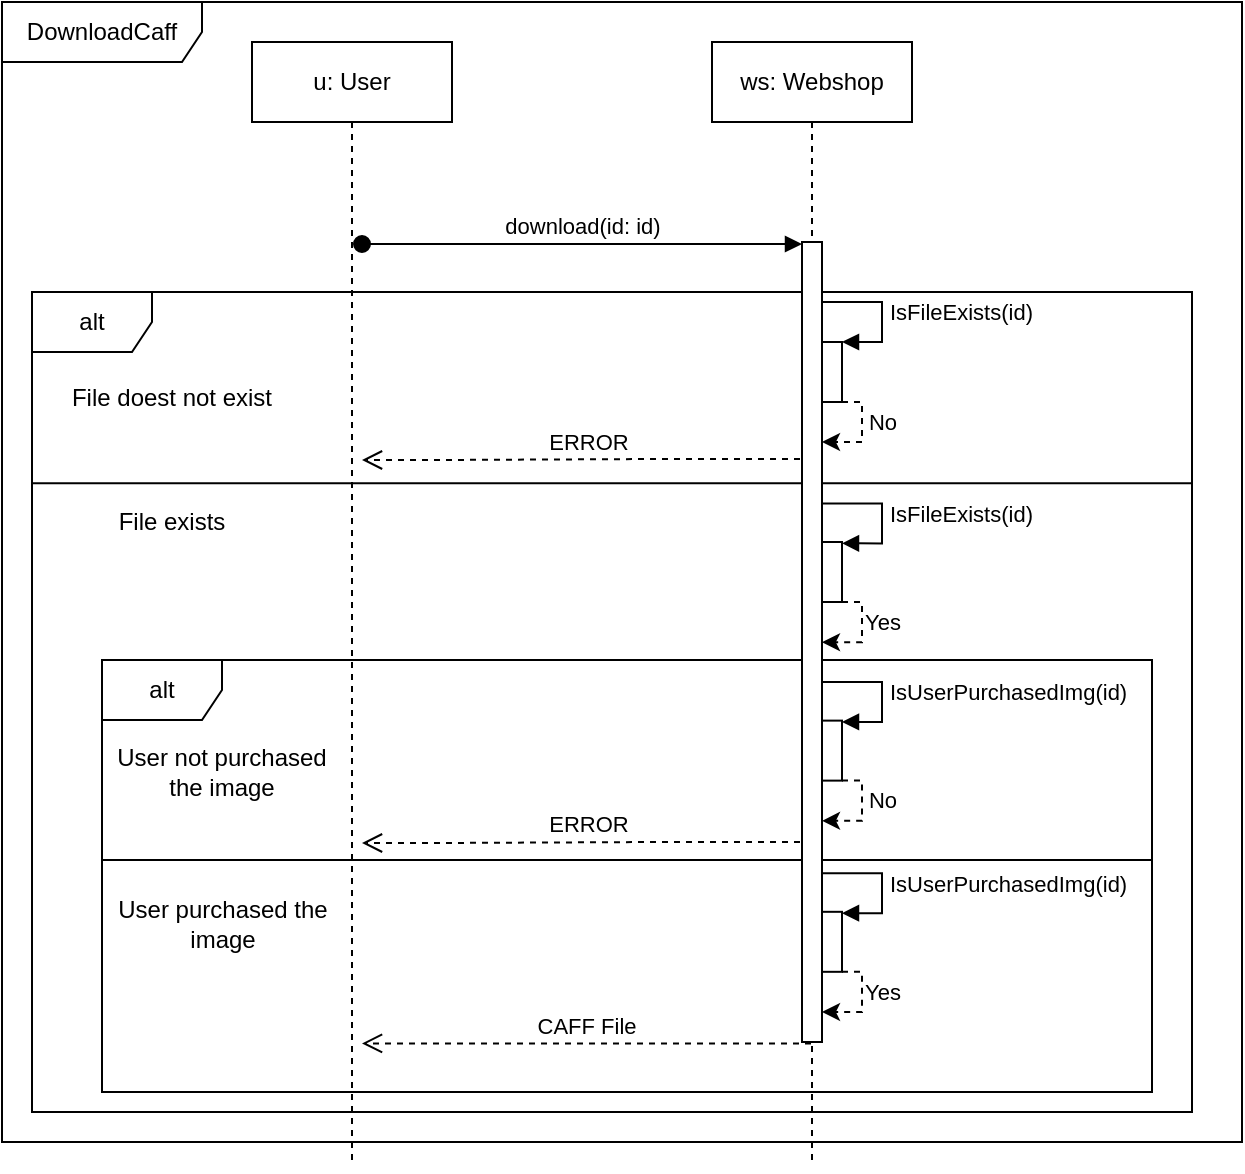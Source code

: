 <mxfile version="13.8.0" type="device"><diagram id="ljVmF7EtKu2NVygBFISB" name="Page-1"><mxGraphModel dx="2062" dy="1161" grid="1" gridSize="10" guides="1" tooltips="1" connect="1" arrows="1" fold="1" page="1" pageScale="1" pageWidth="2339" pageHeight="3300" math="0" shadow="0"><root><mxCell id="0"/><mxCell id="1" parent="0"/><mxCell id="yt7Saew8KF61svwIF1-1-3" value="DownloadCaff" style="shape=umlFrame;whiteSpace=wrap;html=1;width=100;height=30;" parent="1" vertex="1"><mxGeometry x="440" y="250" width="620" height="570" as="geometry"/></mxCell><mxCell id="yt7Saew8KF61svwIF1-1-9" value="" style="group" parent="1" vertex="1" connectable="0"><mxGeometry x="455" y="395" width="580" height="440" as="geometry"/></mxCell><mxCell id="yt7Saew8KF61svwIF1-1-7" value="alt" style="shape=umlFrame;whiteSpace=wrap;html=1;" parent="yt7Saew8KF61svwIF1-1-9" vertex="1"><mxGeometry width="580" height="410" as="geometry"/></mxCell><mxCell id="iF1KDzczuJCO7ZG1189S-2" value="alt" style="shape=umlFrame;whiteSpace=wrap;html=1;" parent="yt7Saew8KF61svwIF1-1-9" vertex="1"><mxGeometry x="35" y="184" width="525" height="216" as="geometry"/></mxCell><mxCell id="yt7Saew8KF61svwIF1-1-8" value="" style="line;strokeWidth=1;fillColor=none;align=left;verticalAlign=middle;spacingTop=-1;spacingLeft=3;spacingRight=3;rotatable=0;labelPosition=right;points=[];portConstraint=eastwest;" parent="yt7Saew8KF61svwIF1-1-9" vertex="1"><mxGeometry y="89" width="580" height="13.2" as="geometry"/></mxCell><mxCell id="yt7Saew8KF61svwIF1-1-12" value="ERROR" style="html=1;verticalAlign=bottom;endArrow=open;dashed=1;endSize=8;" parent="yt7Saew8KF61svwIF1-1-9" edge="1"><mxGeometry relative="1" as="geometry"><mxPoint x="390" y="83.5" as="sourcePoint"/><mxPoint x="165" y="84" as="targetPoint"/><Array as="points"><mxPoint x="310" y="83.5"/><mxPoint x="205" y="84"/></Array></mxGeometry></mxCell><mxCell id="yt7Saew8KF61svwIF1-1-15" value="&lt;div&gt;File doest not exist&lt;/div&gt;" style="text;html=1;strokeColor=none;fillColor=none;align=center;verticalAlign=middle;whiteSpace=wrap;rounded=0;" parent="yt7Saew8KF61svwIF1-1-9" vertex="1"><mxGeometry y="36" width="140" height="33" as="geometry"/></mxCell><mxCell id="yt7Saew8KF61svwIF1-1-16" value="File exists" style="text;html=1;strokeColor=none;fillColor=none;align=center;verticalAlign=middle;whiteSpace=wrap;rounded=0;" parent="yt7Saew8KF61svwIF1-1-9" vertex="1"><mxGeometry y="98.2" width="140" height="33" as="geometry"/></mxCell><mxCell id="iF1KDzczuJCO7ZG1189S-5" value="" style="line;strokeWidth=1;fillColor=none;align=left;verticalAlign=middle;spacingTop=-1;spacingLeft=3;spacingRight=3;rotatable=0;labelPosition=right;points=[];portConstraint=eastwest;" parent="yt7Saew8KF61svwIF1-1-9" vertex="1"><mxGeometry x="35" y="277.4" width="525" height="13.2" as="geometry"/></mxCell><mxCell id="iF1KDzczuJCO7ZG1189S-6" value="" style="html=1;points=[];perimeter=orthogonalPerimeter;" parent="yt7Saew8KF61svwIF1-1-9" vertex="1"><mxGeometry x="395" y="125" width="10" height="30" as="geometry"/></mxCell><mxCell id="iF1KDzczuJCO7ZG1189S-7" value="IsFileExists(id)" style="edgeStyle=orthogonalEdgeStyle;html=1;align=left;spacingLeft=2;endArrow=block;rounded=0;entryX=1;entryY=0;" parent="yt7Saew8KF61svwIF1-1-9" edge="1"><mxGeometry relative="1" as="geometry"><mxPoint x="395" y="105.689" as="sourcePoint"/><Array as="points"><mxPoint x="425" y="105.66"/><mxPoint x="425" y="125.66"/></Array><mxPoint x="405" y="125.66" as="targetPoint"/></mxGeometry></mxCell><mxCell id="iF1KDzczuJCO7ZG1189S-8" value="User not purchased the image" style="text;html=1;strokeColor=none;fillColor=none;align=center;verticalAlign=middle;whiteSpace=wrap;rounded=0;" parent="yt7Saew8KF61svwIF1-1-9" vertex="1"><mxGeometry x="40" y="219.4" width="110" height="40.6" as="geometry"/></mxCell><mxCell id="iF1KDzczuJCO7ZG1189S-9" value="User purchased the image" style="text;html=1;strokeColor=none;fillColor=none;align=center;verticalAlign=middle;whiteSpace=wrap;rounded=0;" parent="yt7Saew8KF61svwIF1-1-9" vertex="1"><mxGeometry x="41" y="301" width="109" height="30" as="geometry"/></mxCell><mxCell id="iF1KDzczuJCO7ZG1189S-10" value="CAFF File" style="html=1;verticalAlign=bottom;endArrow=open;dashed=1;endSize=8;" parent="yt7Saew8KF61svwIF1-1-9" edge="1"><mxGeometry relative="1" as="geometry"><mxPoint x="389.5" y="375.71" as="sourcePoint"/><mxPoint x="165" y="375.71" as="targetPoint"/><Array as="points"><mxPoint x="280" y="375.71"/></Array></mxGeometry></mxCell><mxCell id="iF1KDzczuJCO7ZG1189S-17" value="" style="endArrow=classic;html=1;entryX=1;entryY=0.278;entryDx=0;entryDy=0;entryPerimeter=0;edgeStyle=elbowEdgeStyle;rounded=0;dashed=1;" parent="yt7Saew8KF61svwIF1-1-9" edge="1"><mxGeometry width="50" height="50" relative="1" as="geometry"><mxPoint x="405" y="155" as="sourcePoint"/><mxPoint x="395" y="175.08" as="targetPoint"/><Array as="points"><mxPoint x="415" y="155"/><mxPoint x="425" y="165"/></Array></mxGeometry></mxCell><mxCell id="iF1KDzczuJCO7ZG1189S-18" value="Yes" style="edgeLabel;html=1;align=center;verticalAlign=middle;resizable=0;points=[];" parent="iF1KDzczuJCO7ZG1189S-17" vertex="1" connectable="0"><mxGeometry x="-0.601" y="-4" relative="1" as="geometry"><mxPoint x="14" y="9.71" as="offset"/></mxGeometry></mxCell><mxCell id="iF1KDzczuJCO7ZG1189S-20" value="" style="html=1;points=[];perimeter=orthogonalPerimeter;" parent="yt7Saew8KF61svwIF1-1-9" vertex="1"><mxGeometry x="395" y="214.31" width="10" height="30" as="geometry"/></mxCell><mxCell id="iF1KDzczuJCO7ZG1189S-21" value="&lt;div&gt;IsUserPurchasedImg(id)&lt;/div&gt;" style="edgeStyle=orthogonalEdgeStyle;html=1;align=left;spacingLeft=2;endArrow=block;rounded=0;entryX=1;entryY=0;" parent="yt7Saew8KF61svwIF1-1-9" edge="1"><mxGeometry relative="1" as="geometry"><mxPoint x="395" y="194.999" as="sourcePoint"/><Array as="points"><mxPoint x="425" y="194.97"/><mxPoint x="425" y="214.97"/></Array><mxPoint x="405" y="214.97" as="targetPoint"/></mxGeometry></mxCell><mxCell id="iF1KDzczuJCO7ZG1189S-22" value="" style="endArrow=classic;html=1;entryX=1;entryY=0.278;entryDx=0;entryDy=0;entryPerimeter=0;edgeStyle=elbowEdgeStyle;rounded=0;dashed=1;" parent="yt7Saew8KF61svwIF1-1-9" edge="1"><mxGeometry width="50" height="50" relative="1" as="geometry"><mxPoint x="405" y="244.31" as="sourcePoint"/><mxPoint x="395" y="264.39" as="targetPoint"/><Array as="points"><mxPoint x="415" y="244.31"/><mxPoint x="425" y="254.31"/></Array></mxGeometry></mxCell><mxCell id="iF1KDzczuJCO7ZG1189S-23" value="No" style="edgeLabel;html=1;align=center;verticalAlign=middle;resizable=0;points=[];" parent="iF1KDzczuJCO7ZG1189S-22" vertex="1" connectable="0"><mxGeometry x="-0.601" y="-4" relative="1" as="geometry"><mxPoint x="14" y="9.71" as="offset"/></mxGeometry></mxCell><mxCell id="iF1KDzczuJCO7ZG1189S-24" value="" style="html=1;points=[];perimeter=orthogonalPerimeter;" parent="yt7Saew8KF61svwIF1-1-9" vertex="1"><mxGeometry x="395" y="309.91" width="10" height="30" as="geometry"/></mxCell><mxCell id="iF1KDzczuJCO7ZG1189S-25" value="IsUserPurchasedImg(id)" style="edgeStyle=orthogonalEdgeStyle;html=1;align=left;spacingLeft=2;endArrow=block;rounded=0;entryX=1;entryY=0;" parent="yt7Saew8KF61svwIF1-1-9" edge="1"><mxGeometry relative="1" as="geometry"><mxPoint x="395" y="290.599" as="sourcePoint"/><Array as="points"><mxPoint x="425" y="290.57"/><mxPoint x="425" y="310.57"/></Array><mxPoint x="405" y="310.57" as="targetPoint"/></mxGeometry></mxCell><mxCell id="iF1KDzczuJCO7ZG1189S-26" value="" style="endArrow=classic;html=1;entryX=1;entryY=0.278;entryDx=0;entryDy=0;entryPerimeter=0;edgeStyle=elbowEdgeStyle;rounded=0;dashed=1;" parent="yt7Saew8KF61svwIF1-1-9" edge="1"><mxGeometry width="50" height="50" relative="1" as="geometry"><mxPoint x="405" y="339.91" as="sourcePoint"/><mxPoint x="395" y="359.99" as="targetPoint"/><Array as="points"><mxPoint x="415" y="339.91"/><mxPoint x="425" y="349.91"/></Array></mxGeometry></mxCell><mxCell id="iF1KDzczuJCO7ZG1189S-27" value="Yes" style="edgeLabel;html=1;align=center;verticalAlign=middle;resizable=0;points=[];" parent="iF1KDzczuJCO7ZG1189S-26" vertex="1" connectable="0"><mxGeometry x="-0.601" y="-4" relative="1" as="geometry"><mxPoint x="14" y="9.71" as="offset"/></mxGeometry></mxCell><mxCell id="iF1KDzczuJCO7ZG1189S-28" value="ERROR" style="html=1;verticalAlign=bottom;endArrow=open;dashed=1;endSize=8;" parent="yt7Saew8KF61svwIF1-1-9" edge="1"><mxGeometry relative="1" as="geometry"><mxPoint x="390" y="275" as="sourcePoint"/><mxPoint x="165" y="275.5" as="targetPoint"/><Array as="points"><mxPoint x="310" y="275"/><mxPoint x="205" y="275.5"/></Array></mxGeometry></mxCell><mxCell id="yt7Saew8KF61svwIF1-1-1" value="u: User" style="shape=umlLifeline;perimeter=lifelinePerimeter;whiteSpace=wrap;html=1;container=1;collapsible=0;recursiveResize=0;outlineConnect=0;" parent="1" vertex="1"><mxGeometry x="565" y="270" width="100" height="560" as="geometry"/></mxCell><mxCell id="yt7Saew8KF61svwIF1-1-2" value="ws: Webshop" style="shape=umlLifeline;perimeter=lifelinePerimeter;whiteSpace=wrap;html=1;container=1;collapsible=0;recursiveResize=0;outlineConnect=0;" parent="1" vertex="1"><mxGeometry x="795" y="270" width="100" height="560" as="geometry"/></mxCell><mxCell id="yt7Saew8KF61svwIF1-1-5" value="" style="html=1;points=[];perimeter=orthogonalPerimeter;" parent="yt7Saew8KF61svwIF1-1-2" vertex="1"><mxGeometry x="45" y="100" width="10" height="400" as="geometry"/></mxCell><mxCell id="yt7Saew8KF61svwIF1-1-10" value="" style="html=1;points=[];perimeter=orthogonalPerimeter;" parent="yt7Saew8KF61svwIF1-1-2" vertex="1"><mxGeometry x="55" y="150" width="10" height="30" as="geometry"/></mxCell><mxCell id="yt7Saew8KF61svwIF1-1-11" value="IsFileExists(id)" style="edgeStyle=orthogonalEdgeStyle;html=1;align=left;spacingLeft=2;endArrow=block;rounded=0;entryX=1;entryY=0;" parent="yt7Saew8KF61svwIF1-1-2" source="yt7Saew8KF61svwIF1-1-5" target="yt7Saew8KF61svwIF1-1-10" edge="1"><mxGeometry relative="1" as="geometry"><mxPoint x="60" y="130" as="sourcePoint"/><Array as="points"><mxPoint x="85" y="130"/><mxPoint x="85" y="150"/></Array></mxGeometry></mxCell><mxCell id="iF1KDzczuJCO7ZG1189S-11" value="" style="endArrow=classic;html=1;edgeStyle=elbowEdgeStyle;rounded=0;dashed=1;" parent="yt7Saew8KF61svwIF1-1-2" source="yt7Saew8KF61svwIF1-1-10" edge="1"><mxGeometry width="50" height="50" relative="1" as="geometry"><mxPoint x="15" y="270" as="sourcePoint"/><mxPoint x="55" y="200" as="targetPoint"/><Array as="points"><mxPoint x="75" y="180"/><mxPoint x="85" y="190"/></Array></mxGeometry></mxCell><mxCell id="iF1KDzczuJCO7ZG1189S-12" value="No" style="edgeLabel;html=1;align=center;verticalAlign=middle;resizable=0;points=[];" parent="iF1KDzczuJCO7ZG1189S-11" vertex="1" connectable="0"><mxGeometry x="-0.601" y="-4" relative="1" as="geometry"><mxPoint x="14" y="9.71" as="offset"/></mxGeometry></mxCell><mxCell id="yt7Saew8KF61svwIF1-1-6" value="download(id: id)" style="html=1;verticalAlign=bottom;startArrow=oval;endArrow=block;startSize=8;" parent="1" edge="1"><mxGeometry relative="1" as="geometry"><mxPoint x="620" y="371" as="sourcePoint"/><Array as="points"><mxPoint x="695" y="371"/></Array><mxPoint x="840" y="371" as="targetPoint"/></mxGeometry></mxCell></root></mxGraphModel></diagram></mxfile>